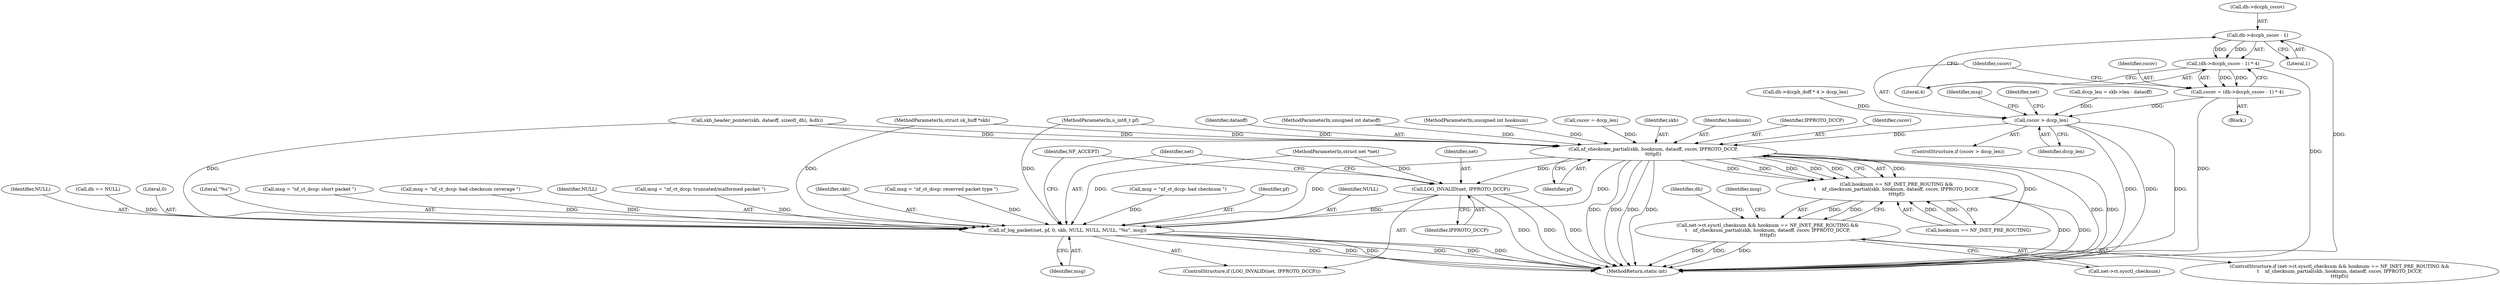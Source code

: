 digraph "0_linux_b22f5126a24b3b2f15448c3f2a254fc10cbc2b92@pointer" {
"1000172" [label="(Call,dh->dccph_cscov - 1)"];
"1000171" [label="(Call,(dh->dccph_cscov - 1) * 4)"];
"1000169" [label="(Call,cscov = (dh->dccph_cscov - 1) * 4)"];
"1000179" [label="(Call,cscov > dccp_len)"];
"1000198" [label="(Call,nf_checksum_partial(skb, hooknum, dataoff, cscov, IPPROTO_DCCP,\n\t\t\t\tpf))"];
"1000194" [label="(Call,hooknum == NF_INET_PRE_ROUTING &&\n\t    nf_checksum_partial(skb, hooknum, dataoff, cscov, IPPROTO_DCCP,\n\t\t\t\tpf))"];
"1000188" [label="(Call,net->ct.sysctl_checksum && hooknum == NF_INET_PRE_ROUTING &&\n\t    nf_checksum_partial(skb, hooknum, dataoff, cscov, IPPROTO_DCCP,\n\t\t\t\tpf))"];
"1000225" [label="(Call,LOG_INVALID(net, IPPROTO_DCCP))"];
"1000228" [label="(Call,nf_log_packet(net, pf, 0, skb, NULL, NULL, NULL, \"%s\", msg))"];
"1000180" [label="(Identifier,cscov)"];
"1000241" [label="(MethodReturn,static int)"];
"1000157" [label="(Call,msg = \"nf_ct_dccp: truncated/malformed packet \")"];
"1000201" [label="(Identifier,dataoff)"];
"1000169" [label="(Call,cscov = (dh->dccph_cscov - 1) * 4)"];
"1000232" [label="(Identifier,skb)"];
"1000184" [label="(Identifier,msg)"];
"1000179" [label="(Call,cscov > dccp_len)"];
"1000213" [label="(Identifier,dh)"];
"1000217" [label="(Call,msg = \"nf_ct_dccp: reserved packet type \")"];
"1000172" [label="(Call,dh->dccph_cscov - 1)"];
"1000224" [label="(ControlStructure,if (LOG_INVALID(net, IPPROTO_DCCP)))"];
"1000228" [label="(Call,nf_log_packet(net, pf, 0, skb, NULL, NULL, NULL, \"%s\", msg))"];
"1000123" [label="(Call,skb_header_pointer(skb, dataoff, sizeof(_dh), &dh))"];
"1000227" [label="(Identifier,IPPROTO_DCCP)"];
"1000226" [label="(Identifier,net)"];
"1000104" [label="(MethodParameterIn,unsigned int dataoff)"];
"1000107" [label="(MethodParameterIn,unsigned int hooknum)"];
"1000206" [label="(Call,msg = \"nf_ct_dccp: bad checksum \")"];
"1000229" [label="(Identifier,net)"];
"1000178" [label="(ControlStructure,if (cscov > dccp_len))"];
"1000204" [label="(Identifier,pf)"];
"1000161" [label="(Call,cscov = dccp_len)"];
"1000240" [label="(Identifier,NF_ACCEPT)"];
"1000230" [label="(Identifier,pf)"];
"1000199" [label="(Identifier,skb)"];
"1000101" [label="(MethodParameterIn,struct net *net)"];
"1000177" [label="(Literal,4)"];
"1000181" [label="(Identifier,dccp_len)"];
"1000188" [label="(Call,net->ct.sysctl_checksum && hooknum == NF_INET_PRE_ROUTING &&\n\t    nf_checksum_partial(skb, hooknum, dataoff, cscov, IPPROTO_DCCP,\n\t\t\t\tpf))"];
"1000234" [label="(Identifier,NULL)"];
"1000191" [label="(Identifier,net)"];
"1000225" [label="(Call,LOG_INVALID(net, IPPROTO_DCCP))"];
"1000189" [label="(Call,net->ct.sysctl_checksum)"];
"1000235" [label="(Identifier,NULL)"];
"1000187" [label="(ControlStructure,if (net->ct.sysctl_checksum && hooknum == NF_INET_PRE_ROUTING &&\n\t    nf_checksum_partial(skb, hooknum, dataoff, cscov, IPPROTO_DCCP,\n\t\t\t\tpf)))"];
"1000131" [label="(Call,dh == NULL)"];
"1000198" [label="(Call,nf_checksum_partial(skb, hooknum, dataoff, cscov, IPPROTO_DCCP,\n\t\t\t\tpf))"];
"1000200" [label="(Identifier,hooknum)"];
"1000195" [label="(Call,hooknum == NF_INET_PRE_ROUTING)"];
"1000231" [label="(Literal,0)"];
"1000112" [label="(Call,dccp_len = skb->len - dataoff)"];
"1000103" [label="(MethodParameterIn,struct sk_buff *skb)"];
"1000207" [label="(Identifier,msg)"];
"1000237" [label="(Identifier,msg)"];
"1000203" [label="(Identifier,IPPROTO_DCCP)"];
"1000194" [label="(Call,hooknum == NF_INET_PRE_ROUTING &&\n\t    nf_checksum_partial(skb, hooknum, dataoff, cscov, IPPROTO_DCCP,\n\t\t\t\tpf))"];
"1000176" [label="(Literal,1)"];
"1000170" [label="(Identifier,cscov)"];
"1000173" [label="(Call,dh->dccph_cscov)"];
"1000236" [label="(Literal,\"%s\")"];
"1000135" [label="(Call,msg = \"nf_ct_dccp: short packet \")"];
"1000202" [label="(Identifier,cscov)"];
"1000171" [label="(Call,(dh->dccph_cscov - 1) * 4)"];
"1000168" [label="(Block,)"];
"1000183" [label="(Call,msg = \"nf_ct_dccp: bad checksum coverage \")"];
"1000149" [label="(Call,dh->dccph_doff * 4 > dccp_len)"];
"1000233" [label="(Identifier,NULL)"];
"1000106" [label="(MethodParameterIn,u_int8_t pf)"];
"1000172" -> "1000171"  [label="AST: "];
"1000172" -> "1000176"  [label="CFG: "];
"1000173" -> "1000172"  [label="AST: "];
"1000176" -> "1000172"  [label="AST: "];
"1000177" -> "1000172"  [label="CFG: "];
"1000172" -> "1000241"  [label="DDG: "];
"1000172" -> "1000171"  [label="DDG: "];
"1000172" -> "1000171"  [label="DDG: "];
"1000171" -> "1000169"  [label="AST: "];
"1000171" -> "1000177"  [label="CFG: "];
"1000177" -> "1000171"  [label="AST: "];
"1000169" -> "1000171"  [label="CFG: "];
"1000171" -> "1000241"  [label="DDG: "];
"1000171" -> "1000169"  [label="DDG: "];
"1000171" -> "1000169"  [label="DDG: "];
"1000169" -> "1000168"  [label="AST: "];
"1000170" -> "1000169"  [label="AST: "];
"1000180" -> "1000169"  [label="CFG: "];
"1000169" -> "1000241"  [label="DDG: "];
"1000169" -> "1000179"  [label="DDG: "];
"1000179" -> "1000178"  [label="AST: "];
"1000179" -> "1000181"  [label="CFG: "];
"1000180" -> "1000179"  [label="AST: "];
"1000181" -> "1000179"  [label="AST: "];
"1000184" -> "1000179"  [label="CFG: "];
"1000191" -> "1000179"  [label="CFG: "];
"1000179" -> "1000241"  [label="DDG: "];
"1000179" -> "1000241"  [label="DDG: "];
"1000179" -> "1000241"  [label="DDG: "];
"1000149" -> "1000179"  [label="DDG: "];
"1000112" -> "1000179"  [label="DDG: "];
"1000179" -> "1000198"  [label="DDG: "];
"1000198" -> "1000194"  [label="AST: "];
"1000198" -> "1000204"  [label="CFG: "];
"1000199" -> "1000198"  [label="AST: "];
"1000200" -> "1000198"  [label="AST: "];
"1000201" -> "1000198"  [label="AST: "];
"1000202" -> "1000198"  [label="AST: "];
"1000203" -> "1000198"  [label="AST: "];
"1000204" -> "1000198"  [label="AST: "];
"1000194" -> "1000198"  [label="CFG: "];
"1000198" -> "1000241"  [label="DDG: "];
"1000198" -> "1000241"  [label="DDG: "];
"1000198" -> "1000241"  [label="DDG: "];
"1000198" -> "1000241"  [label="DDG: "];
"1000198" -> "1000241"  [label="DDG: "];
"1000198" -> "1000241"  [label="DDG: "];
"1000198" -> "1000194"  [label="DDG: "];
"1000198" -> "1000194"  [label="DDG: "];
"1000198" -> "1000194"  [label="DDG: "];
"1000198" -> "1000194"  [label="DDG: "];
"1000198" -> "1000194"  [label="DDG: "];
"1000198" -> "1000194"  [label="DDG: "];
"1000123" -> "1000198"  [label="DDG: "];
"1000123" -> "1000198"  [label="DDG: "];
"1000103" -> "1000198"  [label="DDG: "];
"1000195" -> "1000198"  [label="DDG: "];
"1000107" -> "1000198"  [label="DDG: "];
"1000104" -> "1000198"  [label="DDG: "];
"1000161" -> "1000198"  [label="DDG: "];
"1000106" -> "1000198"  [label="DDG: "];
"1000198" -> "1000225"  [label="DDG: "];
"1000198" -> "1000228"  [label="DDG: "];
"1000198" -> "1000228"  [label="DDG: "];
"1000194" -> "1000188"  [label="AST: "];
"1000194" -> "1000195"  [label="CFG: "];
"1000195" -> "1000194"  [label="AST: "];
"1000188" -> "1000194"  [label="CFG: "];
"1000194" -> "1000241"  [label="DDG: "];
"1000194" -> "1000241"  [label="DDG: "];
"1000194" -> "1000188"  [label="DDG: "];
"1000194" -> "1000188"  [label="DDG: "];
"1000195" -> "1000194"  [label="DDG: "];
"1000195" -> "1000194"  [label="DDG: "];
"1000188" -> "1000187"  [label="AST: "];
"1000188" -> "1000189"  [label="CFG: "];
"1000189" -> "1000188"  [label="AST: "];
"1000207" -> "1000188"  [label="CFG: "];
"1000213" -> "1000188"  [label="CFG: "];
"1000188" -> "1000241"  [label="DDG: "];
"1000188" -> "1000241"  [label="DDG: "];
"1000188" -> "1000241"  [label="DDG: "];
"1000225" -> "1000224"  [label="AST: "];
"1000225" -> "1000227"  [label="CFG: "];
"1000226" -> "1000225"  [label="AST: "];
"1000227" -> "1000225"  [label="AST: "];
"1000229" -> "1000225"  [label="CFG: "];
"1000240" -> "1000225"  [label="CFG: "];
"1000225" -> "1000241"  [label="DDG: "];
"1000225" -> "1000241"  [label="DDG: "];
"1000225" -> "1000241"  [label="DDG: "];
"1000101" -> "1000225"  [label="DDG: "];
"1000225" -> "1000228"  [label="DDG: "];
"1000228" -> "1000224"  [label="AST: "];
"1000228" -> "1000237"  [label="CFG: "];
"1000229" -> "1000228"  [label="AST: "];
"1000230" -> "1000228"  [label="AST: "];
"1000231" -> "1000228"  [label="AST: "];
"1000232" -> "1000228"  [label="AST: "];
"1000233" -> "1000228"  [label="AST: "];
"1000234" -> "1000228"  [label="AST: "];
"1000235" -> "1000228"  [label="AST: "];
"1000236" -> "1000228"  [label="AST: "];
"1000237" -> "1000228"  [label="AST: "];
"1000240" -> "1000228"  [label="CFG: "];
"1000228" -> "1000241"  [label="DDG: "];
"1000228" -> "1000241"  [label="DDG: "];
"1000228" -> "1000241"  [label="DDG: "];
"1000228" -> "1000241"  [label="DDG: "];
"1000228" -> "1000241"  [label="DDG: "];
"1000228" -> "1000241"  [label="DDG: "];
"1000101" -> "1000228"  [label="DDG: "];
"1000106" -> "1000228"  [label="DDG: "];
"1000123" -> "1000228"  [label="DDG: "];
"1000103" -> "1000228"  [label="DDG: "];
"1000131" -> "1000228"  [label="DDG: "];
"1000183" -> "1000228"  [label="DDG: "];
"1000157" -> "1000228"  [label="DDG: "];
"1000217" -> "1000228"  [label="DDG: "];
"1000206" -> "1000228"  [label="DDG: "];
"1000135" -> "1000228"  [label="DDG: "];
}
